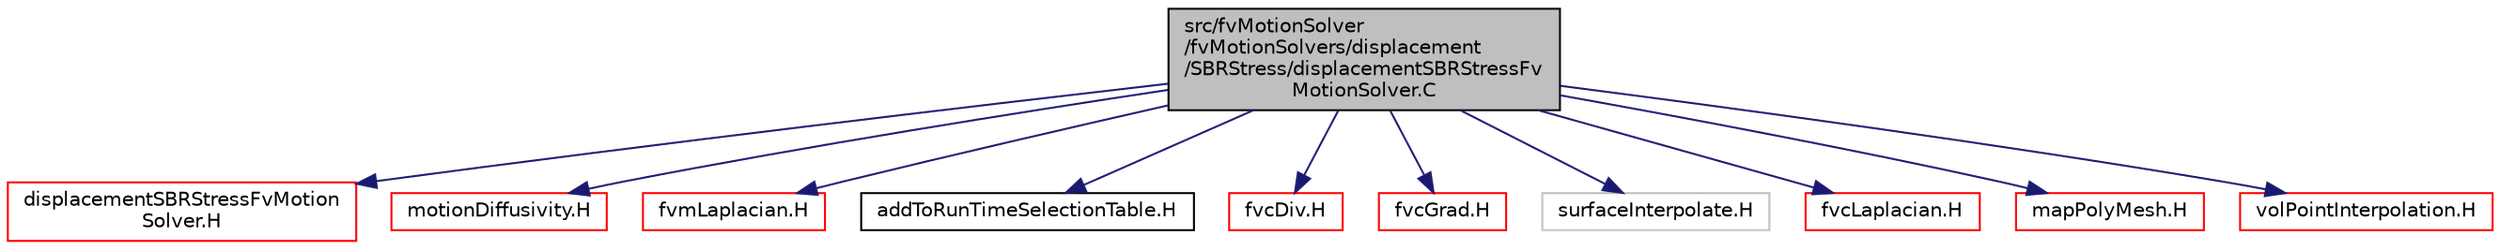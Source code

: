 digraph "src/fvMotionSolver/fvMotionSolvers/displacement/SBRStress/displacementSBRStressFvMotionSolver.C"
{
  bgcolor="transparent";
  edge [fontname="Helvetica",fontsize="10",labelfontname="Helvetica",labelfontsize="10"];
  node [fontname="Helvetica",fontsize="10",shape=record];
  Node0 [label="src/fvMotionSolver\l/fvMotionSolvers/displacement\l/SBRStress/displacementSBRStressFv\lMotionSolver.C",height=0.2,width=0.4,color="black", fillcolor="grey75", style="filled", fontcolor="black"];
  Node0 -> Node1 [color="midnightblue",fontsize="10",style="solid",fontname="Helvetica"];
  Node1 [label="displacementSBRStressFvMotion\lSolver.H",height=0.2,width=0.4,color="red",URL="$a05057.html"];
  Node0 -> Node324 [color="midnightblue",fontsize="10",style="solid",fontname="Helvetica"];
  Node324 [label="motionDiffusivity.H",height=0.2,width=0.4,color="red",URL="$a05153.html"];
  Node0 -> Node325 [color="midnightblue",fontsize="10",style="solid",fontname="Helvetica"];
  Node325 [label="fvmLaplacian.H",height=0.2,width=0.4,color="red",URL="$a03248.html",tooltip="Calculate the matrix for the laplacian of the field. "];
  Node0 -> Node345 [color="midnightblue",fontsize="10",style="solid",fontname="Helvetica"];
  Node345 [label="addToRunTimeSelectionTable.H",height=0.2,width=0.4,color="black",URL="$a09989.html",tooltip="Macros for easy insertion into run-time selection tables. "];
  Node0 -> Node346 [color="midnightblue",fontsize="10",style="solid",fontname="Helvetica"];
  Node346 [label="fvcDiv.H",height=0.2,width=0.4,color="red",URL="$a03134.html",tooltip="Calculate the divergence of the given field. "];
  Node0 -> Node347 [color="midnightblue",fontsize="10",style="solid",fontname="Helvetica"];
  Node347 [label="fvcGrad.H",height=0.2,width=0.4,color="red",URL="$a03149.html",tooltip="Calculate the gradient of the given field. "];
  Node0 -> Node348 [color="midnightblue",fontsize="10",style="solid",fontname="Helvetica"];
  Node348 [label="surfaceInterpolate.H",height=0.2,width=0.4,color="grey75"];
  Node0 -> Node349 [color="midnightblue",fontsize="10",style="solid",fontname="Helvetica"];
  Node349 [label="fvcLaplacian.H",height=0.2,width=0.4,color="red",URL="$a03155.html",tooltip="Calculate the laplacian of the given field. "];
  Node0 -> Node350 [color="midnightblue",fontsize="10",style="solid",fontname="Helvetica"];
  Node350 [label="mapPolyMesh.H",height=0.2,width=0.4,color="red",URL="$a12365.html"];
  Node0 -> Node353 [color="midnightblue",fontsize="10",style="solid",fontname="Helvetica"];
  Node353 [label="volPointInterpolation.H",height=0.2,width=0.4,color="red",URL="$a04535.html"];
}
